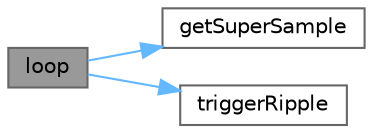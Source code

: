 digraph "loop"
{
 // INTERACTIVE_SVG=YES
 // LATEX_PDF_SIZE
  bgcolor="transparent";
  edge [fontname=Helvetica,fontsize=10,labelfontname=Helvetica,labelfontsize=10];
  node [fontname=Helvetica,fontsize=10,shape=box,height=0.2,width=0.4];
  rankdir="LR";
  Node1 [id="Node000001",label="loop",height=0.2,width=0.4,color="gray40", fillcolor="grey60", style="filled", fontcolor="black",tooltip=" "];
  Node1 -> Node2 [id="edge1_Node000001_Node000002",color="steelblue1",style="solid",tooltip=" "];
  Node2 [id="Node000002",label="getSuperSample",height=0.2,width=0.4,color="grey40", fillcolor="white", style="filled",URL="$d1/d16/_wave_8ino_ad3facb26c8fe2270d260a10ea9aceb09.html#ad3facb26c8fe2270d260a10ea9aceb09",tooltip=" "];
  Node1 -> Node3 [id="edge2_Node000001_Node000003",color="steelblue1",style="solid",tooltip=" "];
  Node3 [id="Node000003",label="triggerRipple",height=0.2,width=0.4,color="grey40", fillcolor="white", style="filled",URL="$dd/d10/_fx_wave2d_8ino_ad5a517cd7a477ee7bc57296f99607653.html#ad5a517cd7a477ee7bc57296f99607653",tooltip=" "];
}

